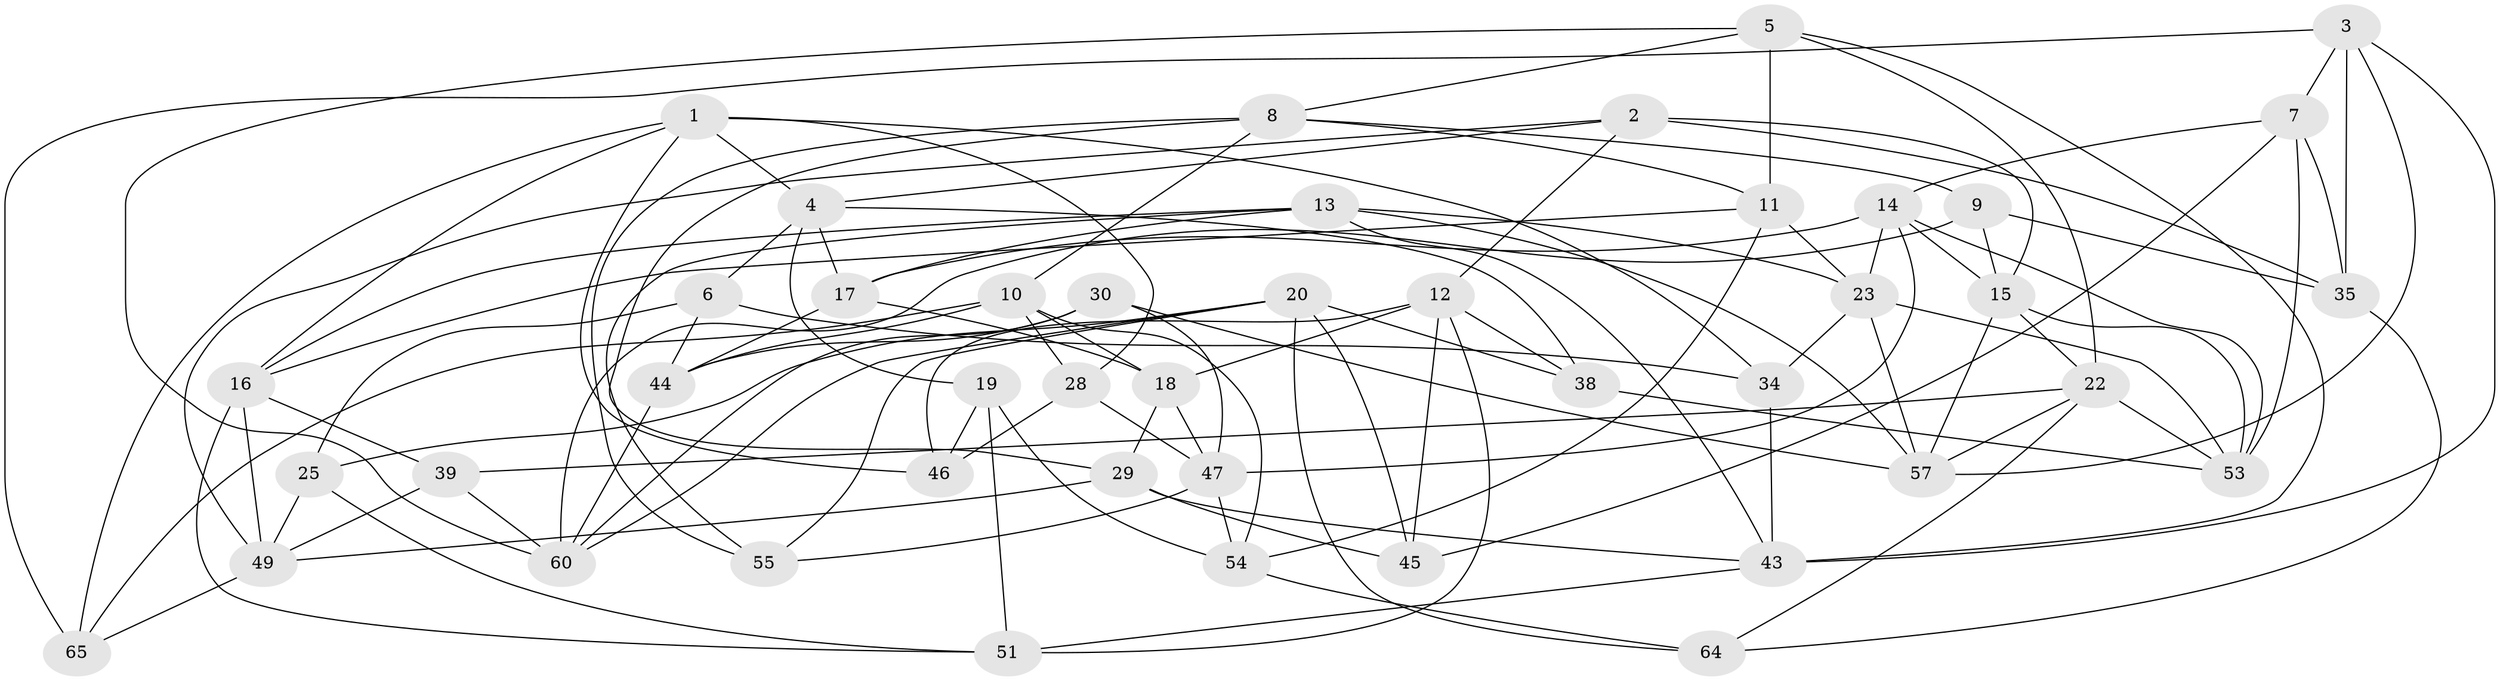 // Generated by graph-tools (version 1.1) at 2025/52/02/27/25 19:52:35]
// undirected, 44 vertices, 112 edges
graph export_dot {
graph [start="1"]
  node [color=gray90,style=filled];
  1 [super="+31"];
  2 [super="+69"];
  3 [super="+58"];
  4 [super="+41"];
  5 [super="+26"];
  6;
  7 [super="+50"];
  8 [super="+33"];
  9;
  10 [super="+71"];
  11 [super="+75"];
  12 [super="+67"];
  13 [super="+36"];
  14 [super="+37"];
  15 [super="+56"];
  16 [super="+21"];
  17 [super="+72"];
  18 [super="+52"];
  19 [super="+27"];
  20 [super="+24"];
  22 [super="+61"];
  23 [super="+40"];
  25;
  28;
  29 [super="+32"];
  30;
  34;
  35 [super="+42"];
  38;
  39;
  43 [super="+70"];
  44 [super="+63"];
  45;
  46;
  47 [super="+48"];
  49 [super="+62"];
  51 [super="+74"];
  53 [super="+68"];
  54 [super="+59"];
  55;
  57 [super="+73"];
  60 [super="+66"];
  64;
  65;
  1 -- 4;
  1 -- 65;
  1 -- 46;
  1 -- 16;
  1 -- 34;
  1 -- 28;
  2 -- 15;
  2 -- 49;
  2 -- 35 [weight=2];
  2 -- 4;
  2 -- 12;
  3 -- 57;
  3 -- 43;
  3 -- 35;
  3 -- 65;
  3 -- 7 [weight=2];
  4 -- 6;
  4 -- 17;
  4 -- 19;
  4 -- 38;
  5 -- 60;
  5 -- 8;
  5 -- 11 [weight=2];
  5 -- 22;
  5 -- 43;
  6 -- 25;
  6 -- 44;
  6 -- 34;
  7 -- 45;
  7 -- 14;
  7 -- 35;
  7 -- 53;
  8 -- 55;
  8 -- 10;
  8 -- 9;
  8 -- 29;
  8 -- 11;
  9 -- 15;
  9 -- 60;
  9 -- 35;
  10 -- 28;
  10 -- 65;
  10 -- 44;
  10 -- 54;
  10 -- 18;
  11 -- 16;
  11 -- 54;
  11 -- 23;
  12 -- 45;
  12 -- 46;
  12 -- 51;
  12 -- 18;
  12 -- 38;
  13 -- 16;
  13 -- 43;
  13 -- 55;
  13 -- 23;
  13 -- 57;
  13 -- 17;
  14 -- 47;
  14 -- 23;
  14 -- 15;
  14 -- 17;
  14 -- 53;
  15 -- 57;
  15 -- 22;
  15 -- 53;
  16 -- 49;
  16 -- 51;
  16 -- 39;
  17 -- 44 [weight=2];
  17 -- 18;
  18 -- 29 [weight=2];
  18 -- 47;
  19 -- 54 [weight=2];
  19 -- 46;
  19 -- 51 [weight=2];
  20 -- 38;
  20 -- 64;
  20 -- 60;
  20 -- 25;
  20 -- 45;
  20 -- 55;
  22 -- 64;
  22 -- 53;
  22 -- 57;
  22 -- 39;
  23 -- 53;
  23 -- 34;
  23 -- 57;
  25 -- 51;
  25 -- 49;
  28 -- 47;
  28 -- 46;
  29 -- 49;
  29 -- 45;
  29 -- 43;
  30 -- 47;
  30 -- 44;
  30 -- 57;
  30 -- 60;
  34 -- 43;
  35 -- 64;
  38 -- 53;
  39 -- 49;
  39 -- 60;
  43 -- 51;
  44 -- 60;
  47 -- 55;
  47 -- 54;
  49 -- 65;
  54 -- 64;
}

